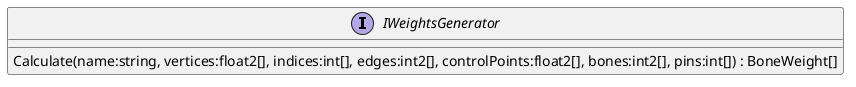 @startuml
interface IWeightsGenerator {
    Calculate(name:string, vertices:float2[], indices:int[], edges:int2[], controlPoints:float2[], bones:int2[], pins:int[]) : BoneWeight[]
}
@enduml
